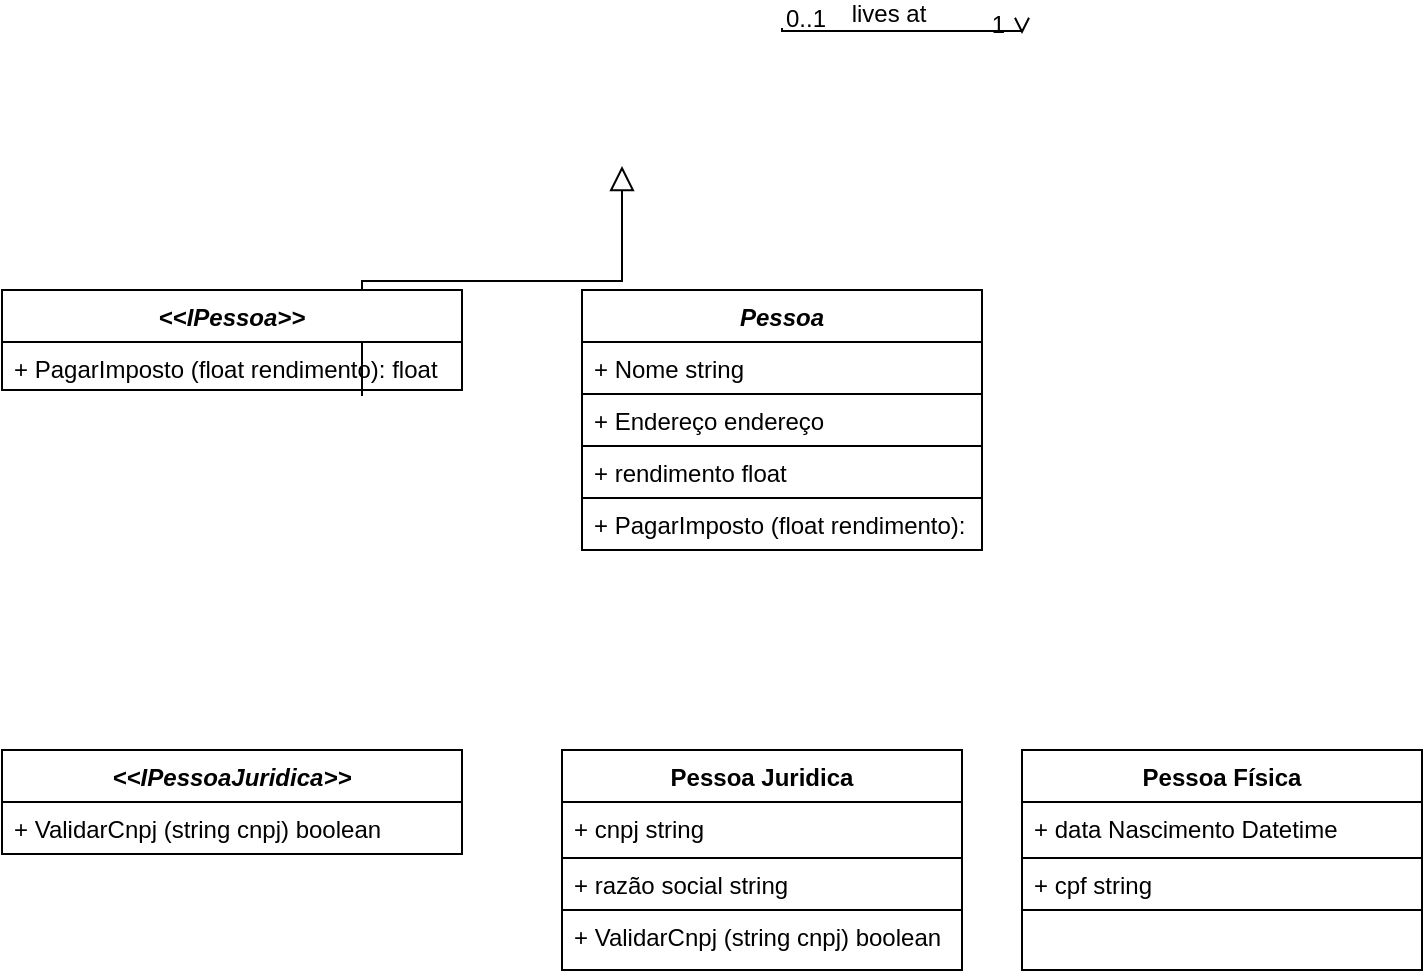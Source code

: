 <mxfile version="20.0.4" type="github">
  <diagram id="C5RBs43oDa-KdzZeNtuy" name="Page-1">
    <mxGraphModel dx="868" dy="450" grid="1" gridSize="10" guides="1" tooltips="1" connect="1" arrows="1" fold="1" page="1" pageScale="1" pageWidth="827" pageHeight="1169" math="0" shadow="0">
      <root>
        <mxCell id="WIyWlLk6GJQsqaUBKTNV-0" />
        <mxCell id="WIyWlLk6GJQsqaUBKTNV-1" parent="WIyWlLk6GJQsqaUBKTNV-0" />
        <mxCell id="zkfFHV4jXpPFQw0GAbJ--16" value="" style="endArrow=block;endSize=10;endFill=0;shadow=0;strokeWidth=1;rounded=0;edgeStyle=elbowEdgeStyle;elbow=vertical;" parent="WIyWlLk6GJQsqaUBKTNV-1" source="zkfFHV4jXpPFQw0GAbJ--13" edge="1">
          <mxGeometry width="160" relative="1" as="geometry">
            <mxPoint x="210" y="373" as="sourcePoint" />
            <mxPoint x="340" y="258" as="targetPoint" />
          </mxGeometry>
        </mxCell>
        <mxCell id="zkfFHV4jXpPFQw0GAbJ--26" value="" style="endArrow=open;shadow=0;strokeWidth=1;rounded=0;endFill=1;edgeStyle=elbowEdgeStyle;elbow=vertical;" parent="WIyWlLk6GJQsqaUBKTNV-1" target="zkfFHV4jXpPFQw0GAbJ--17" edge="1">
          <mxGeometry x="0.5" y="41" relative="1" as="geometry">
            <mxPoint x="420" y="189" as="sourcePoint" />
            <mxPoint x="540" y="192" as="targetPoint" />
            <mxPoint x="-40" y="32" as="offset" />
          </mxGeometry>
        </mxCell>
        <mxCell id="zkfFHV4jXpPFQw0GAbJ--27" value="0..1" style="resizable=0;align=left;verticalAlign=bottom;labelBackgroundColor=none;fontSize=12;" parent="zkfFHV4jXpPFQw0GAbJ--26" connectable="0" vertex="1">
          <mxGeometry x="-1" relative="1" as="geometry">
            <mxPoint y="4" as="offset" />
          </mxGeometry>
        </mxCell>
        <mxCell id="zkfFHV4jXpPFQw0GAbJ--28" value="1" style="resizable=0;align=right;verticalAlign=bottom;labelBackgroundColor=none;fontSize=12;" parent="zkfFHV4jXpPFQw0GAbJ--26" connectable="0" vertex="1">
          <mxGeometry x="1" relative="1" as="geometry">
            <mxPoint x="-7" y="4" as="offset" />
          </mxGeometry>
        </mxCell>
        <mxCell id="zkfFHV4jXpPFQw0GAbJ--29" value="lives at" style="text;html=1;resizable=0;points=[];;align=center;verticalAlign=middle;labelBackgroundColor=none;rounded=0;shadow=0;strokeWidth=1;fontSize=12;" parent="zkfFHV4jXpPFQw0GAbJ--26" vertex="1" connectable="0">
          <mxGeometry x="0.5" y="49" relative="1" as="geometry">
            <mxPoint x="-38" y="40" as="offset" />
          </mxGeometry>
        </mxCell>
        <mxCell id="Fyp83zcVUf1_qUH1RpAm-12" value="&lt;&lt;IPessoa&gt;&gt;" style="swimlane;fontStyle=3;align=center;verticalAlign=top;childLayout=stackLayout;horizontal=1;startSize=26;horizontalStack=0;resizeParent=1;resizeParentMax=0;resizeLast=0;collapsible=1;marginBottom=0;strokeColor=default;" vertex="1" parent="WIyWlLk6GJQsqaUBKTNV-1">
          <mxGeometry x="30" y="320" width="230" height="50" as="geometry" />
        </mxCell>
        <mxCell id="Fyp83zcVUf1_qUH1RpAm-15" value="+ PagarImposto (float rendimento): float" style="text;strokeColor=none;fillColor=none;align=left;verticalAlign=top;spacingLeft=4;spacingRight=4;overflow=hidden;rotatable=0;points=[[0,0.5],[1,0.5]];portConstraint=eastwest;" vertex="1" parent="Fyp83zcVUf1_qUH1RpAm-12">
          <mxGeometry y="26" width="230" height="24" as="geometry" />
        </mxCell>
        <mxCell id="Fyp83zcVUf1_qUH1RpAm-30" value="" style="group" vertex="1" connectable="0" parent="WIyWlLk6GJQsqaUBKTNV-1">
          <mxGeometry x="320" y="320" width="200" height="130" as="geometry" />
        </mxCell>
        <mxCell id="Fyp83zcVUf1_qUH1RpAm-4" value="Pessoa" style="swimlane;fontStyle=3;align=center;verticalAlign=top;childLayout=stackLayout;horizontal=1;startSize=26;horizontalStack=0;resizeParent=1;resizeParentMax=0;resizeLast=0;collapsible=1;marginBottom=0;" vertex="1" parent="Fyp83zcVUf1_qUH1RpAm-30">
          <mxGeometry width="200" height="104" as="geometry" />
        </mxCell>
        <mxCell id="Fyp83zcVUf1_qUH1RpAm-5" value="+ Nome string" style="text;strokeColor=none;fillColor=none;align=left;verticalAlign=top;spacingLeft=4;spacingRight=4;overflow=hidden;rotatable=0;points=[[0,0.5],[1,0.5]];portConstraint=eastwest;" vertex="1" parent="Fyp83zcVUf1_qUH1RpAm-4">
          <mxGeometry y="26" width="200" height="26" as="geometry" />
        </mxCell>
        <mxCell id="Fyp83zcVUf1_qUH1RpAm-9" value="+ Endereço endereço" style="text;strokeColor=default;fillColor=none;align=left;verticalAlign=top;spacingLeft=4;spacingRight=4;overflow=hidden;rotatable=0;points=[[0,0.5],[1,0.5]];portConstraint=eastwest;" vertex="1" parent="Fyp83zcVUf1_qUH1RpAm-4">
          <mxGeometry y="52" width="200" height="26" as="geometry" />
        </mxCell>
        <mxCell id="Fyp83zcVUf1_qUH1RpAm-8" value="+ rendimento float" style="text;strokeColor=default;fillColor=none;align=left;verticalAlign=top;spacingLeft=4;spacingRight=4;overflow=hidden;rotatable=0;points=[[0,0.5],[1,0.5]];portConstraint=eastwest;" vertex="1" parent="Fyp83zcVUf1_qUH1RpAm-4">
          <mxGeometry y="78" width="200" height="26" as="geometry" />
        </mxCell>
        <mxCell id="Fyp83zcVUf1_qUH1RpAm-7" value="+ PagarImposto (float rendimento): float" style="text;strokeColor=default;fillColor=none;align=left;verticalAlign=top;spacingLeft=4;spacingRight=4;overflow=hidden;rotatable=0;points=[[0,0.5],[1,0.5]];portConstraint=eastwest;" vertex="1" parent="Fyp83zcVUf1_qUH1RpAm-30">
          <mxGeometry y="104" width="200" height="26" as="geometry" />
        </mxCell>
        <mxCell id="Fyp83zcVUf1_qUH1RpAm-31" value="" style="group" vertex="1" connectable="0" parent="WIyWlLk6GJQsqaUBKTNV-1">
          <mxGeometry x="310" y="550" width="200" height="110" as="geometry" />
        </mxCell>
        <mxCell id="Fyp83zcVUf1_qUH1RpAm-21" value="Pessoa Juridica" style="swimlane;fontStyle=1;align=center;verticalAlign=top;childLayout=stackLayout;horizontal=1;startSize=26;horizontalStack=0;resizeParent=1;resizeParentMax=0;resizeLast=0;collapsible=1;marginBottom=0;" vertex="1" parent="Fyp83zcVUf1_qUH1RpAm-31">
          <mxGeometry width="200" height="80" as="geometry" />
        </mxCell>
        <mxCell id="Fyp83zcVUf1_qUH1RpAm-22" value="+ cnpj string" style="text;strokeColor=none;fillColor=none;align=left;verticalAlign=top;spacingLeft=4;spacingRight=4;overflow=hidden;rotatable=0;points=[[0,0.5],[1,0.5]];portConstraint=eastwest;" vertex="1" parent="Fyp83zcVUf1_qUH1RpAm-21">
          <mxGeometry y="26" width="200" height="28" as="geometry" />
        </mxCell>
        <mxCell id="Fyp83zcVUf1_qUH1RpAm-23" value="+ razão social string" style="text;strokeColor=default;fillColor=none;align=left;verticalAlign=top;spacingLeft=4;spacingRight=4;overflow=hidden;rotatable=0;points=[[0,0.5],[1,0.5]];portConstraint=eastwest;" vertex="1" parent="Fyp83zcVUf1_qUH1RpAm-21">
          <mxGeometry y="54" width="200" height="26" as="geometry" />
        </mxCell>
        <mxCell id="Fyp83zcVUf1_qUH1RpAm-25" value="+ ValidarCnpj (string cnpj) boolean" style="text;strokeColor=default;fillColor=none;align=left;verticalAlign=top;spacingLeft=4;spacingRight=4;overflow=hidden;rotatable=0;points=[[0,0.5],[1,0.5]];portConstraint=eastwest;" vertex="1" parent="Fyp83zcVUf1_qUH1RpAm-31">
          <mxGeometry y="80" width="200" height="30" as="geometry" />
        </mxCell>
        <mxCell id="Fyp83zcVUf1_qUH1RpAm-34" value="&lt;&lt;IPessoaJuridica&gt;&gt;" style="swimlane;fontStyle=3;align=center;verticalAlign=top;childLayout=stackLayout;horizontal=1;startSize=26;horizontalStack=0;resizeParent=1;resizeParentMax=0;resizeLast=0;collapsible=1;marginBottom=0;strokeColor=default;" vertex="1" parent="WIyWlLk6GJQsqaUBKTNV-1">
          <mxGeometry x="30" y="550" width="230" height="52" as="geometry" />
        </mxCell>
        <mxCell id="Fyp83zcVUf1_qUH1RpAm-35" value="+ ValidarCnpj (string cnpj) boolean" style="text;strokeColor=none;fillColor=none;align=left;verticalAlign=top;spacingLeft=4;spacingRight=4;overflow=hidden;rotatable=0;points=[[0,0.5],[1,0.5]];portConstraint=eastwest;" vertex="1" parent="Fyp83zcVUf1_qUH1RpAm-34">
          <mxGeometry y="26" width="230" height="26" as="geometry" />
        </mxCell>
        <mxCell id="Fyp83zcVUf1_qUH1RpAm-36" value="" style="group" vertex="1" connectable="0" parent="WIyWlLk6GJQsqaUBKTNV-1">
          <mxGeometry x="540" y="550" width="200" height="110" as="geometry" />
        </mxCell>
        <mxCell id="Fyp83zcVUf1_qUH1RpAm-37" value="Pessoa Física" style="swimlane;fontStyle=1;align=center;verticalAlign=top;childLayout=stackLayout;horizontal=1;startSize=26;horizontalStack=0;resizeParent=1;resizeParentMax=0;resizeLast=0;collapsible=1;marginBottom=0;" vertex="1" parent="Fyp83zcVUf1_qUH1RpAm-36">
          <mxGeometry width="200" height="80" as="geometry" />
        </mxCell>
        <mxCell id="Fyp83zcVUf1_qUH1RpAm-38" value="+ data Nascimento Datetime" style="text;strokeColor=none;fillColor=none;align=left;verticalAlign=top;spacingLeft=4;spacingRight=4;overflow=hidden;rotatable=0;points=[[0,0.5],[1,0.5]];portConstraint=eastwest;" vertex="1" parent="Fyp83zcVUf1_qUH1RpAm-37">
          <mxGeometry y="26" width="200" height="28" as="geometry" />
        </mxCell>
        <mxCell id="Fyp83zcVUf1_qUH1RpAm-39" value="+ cpf string" style="text;strokeColor=default;fillColor=none;align=left;verticalAlign=top;spacingLeft=4;spacingRight=4;overflow=hidden;rotatable=0;points=[[0,0.5],[1,0.5]];portConstraint=eastwest;" vertex="1" parent="Fyp83zcVUf1_qUH1RpAm-37">
          <mxGeometry y="54" width="200" height="26" as="geometry" />
        </mxCell>
        <mxCell id="Fyp83zcVUf1_qUH1RpAm-40" value="" style="text;strokeColor=default;fillColor=none;align=left;verticalAlign=top;spacingLeft=4;spacingRight=4;overflow=hidden;rotatable=0;points=[[0,0.5],[1,0.5]];portConstraint=eastwest;" vertex="1" parent="Fyp83zcVUf1_qUH1RpAm-36">
          <mxGeometry y="80" width="200" height="30" as="geometry" />
        </mxCell>
      </root>
    </mxGraphModel>
  </diagram>
</mxfile>
